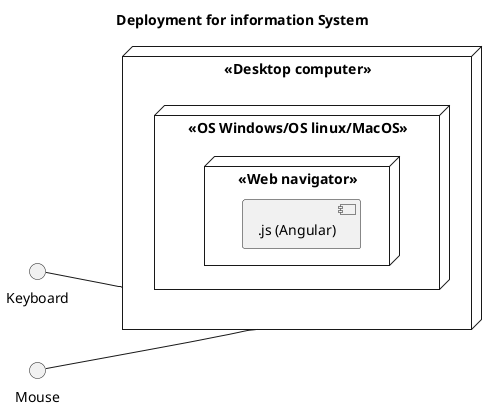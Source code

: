 @startuml
title Deployment for information System
left to right direction
node "<<Desktop computer>>" as dk {
  node "<<OS Windows/OS linux/MacOS>>" {
    node "<<Web navigator>>" {
      component [.js (Angular)]
    }
  }
}
interface Keyboard
interface Mouse
Keyboard -- dk
Mouse -- dk
@enduml